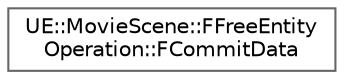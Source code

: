 digraph "Graphical Class Hierarchy"
{
 // INTERACTIVE_SVG=YES
 // LATEX_PDF_SIZE
  bgcolor="transparent";
  edge [fontname=Helvetica,fontsize=10,labelfontname=Helvetica,labelfontsize=10];
  node [fontname=Helvetica,fontsize=10,shape=box,height=0.2,width=0.4];
  rankdir="LR";
  Node0 [id="Node000000",label="UE::MovieScene::FFreeEntity\lOperation::FCommitData",height=0.2,width=0.4,color="grey40", fillcolor="white", style="filled",URL="$d0/dce/structUE_1_1MovieScene_1_1FFreeEntityOperation_1_1FCommitData.html",tooltip=" "];
}
